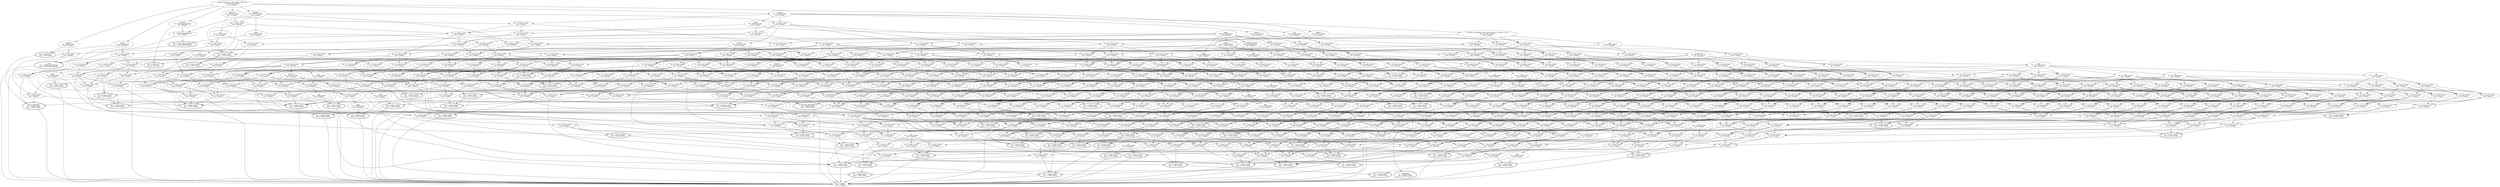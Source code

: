 digraph d{
1 [label="author, date-added, date-modified, title, year
ext.: 100 (93% article) 
own: 0 (empty) "]
2 [label="ext.: 1 (100% article) 
own: 1 (100% article) ", peripheries = 2]
3 [label="ext.: 52 (100% article) 
own: 0 (empty) "]
4 [label="ext.: 9 (100% article) 
own: 7 (100% article) ", peripheries = 2]
5 [label="ext.: 6 (100% article) 
own: 0 (empty) "]
6 [label="ext.: 1 (100% article) 
own: 1 (100% article) ", peripheries = 2]
7 [label="ext.: 10 (100% article) 
own: 0 (empty) "]
8 [label="volume
ext.: 96 (95% article) 
own: 0 (empty) "]
9 [label="ext.: 9 (100% article) 
own: 1 (100% article) ", peripheries = 2]
10 [label="number
ext.: 81 (100% article) 
own: 1 (100% article) ", peripheries = 2]
11 [label="ext.: 26 (100% article) 
own: 0 (empty) "]
12 [label="ext.: 39 (100% article) 
own: 0 (empty) "]
13 [label="ext.: 25 (100% article) 
own: 0 (empty) "]
14 [label="ext.: 32 (100% article) 
own: 0 (empty) "]
15 [label="ext.: 31 (100% article) 
own: 0 (empty) "]
16 [label="ext.: 2 (100% article) 
own: 1 (100% article) ", peripheries = 2]
17 [label="ext.: 10 (100% article) 
own: 0 (empty) "]
18 [label="ext.: 5 (100% article) 
own: 0 (empty) "]
19 [label="ext.: 6 (100% article) 
own: 0 (empty) "]
20 [label="ext.: 1 (100% article) 
own: 1 (100% article) ", peripheries = 2]
21 [label="ext.: 4 (100% article) 
own: 0 (empty) "]
22 [label="ext.: 8 (100% article) 
own: 0 (empty) "]
23 [label="ext.: 2 (100% article) 
own: 0 (empty) "]
24 [label="ext.: 1 (100% article) 
own: 1 (100% article) ", peripheries = 2]
25 [label="ext.: 1 (100% article) 
own: 1 (100% article) ", peripheries = 2]
26 [label="ext.: 64 (100% article) 
own: 0 (empty) "]
27 [label="ext.: 72 (100% article) 
own: 0 (empty) "]
28 [label="ext.: 6 (100% article) 
own: 1 (100% article) ", peripheries = 2]
29 [label="ext.: 36 (100% article) 
own: 0 (empty) "]
30 [label="ext.: 11 (100% article) 
own: 1 (100% article) ", peripheries = 2]
31 [label="ext.: 12 (100% article) 
own: 0 (empty) "]
32 [label="ext.: 4 (100% article) 
own: 0 (empty) "]
33 [label="ext.: 1 (100% article) 
own: 1 (100% article) ", peripheries = 2]
34 [label="ext.: 4 (100% article) 
own: 0 (empty) "]
35 [label="pmc
ext.: 2 (100% article) 
own: 0 (empty) "]
36 [label="ext.: 5 (100% article) 
own: 0 (empty) "]
37 [label="ext.: 2 (100% article) 
own: 0 (empty) "]
38 [label="ext.: 1 (100% article) 
own: 1 (100% article) ", peripheries = 2]
39 [label="ext.: 10 (100% article) 
own: 0 (empty) "]
40 [label="ext.: 4 (100% article) 
own: 1 (100% article) ", peripheries = 2]
41 [label="ext.: 2 (100% article) 
own: 2 (100% article) ", peripheries = 2]
42 [label="ext.: 59 (100% article) 
own: 0 (empty) "]
43 [label="ext.: 11 (100% article) 
own: 0 (empty) "]
44 [label="pages
ext.: 94 (95% article) 
own: 0 (empty) "]
45 [label="ext.: 45 (100% article) 
own: 0 (empty) "]
46 [label="ext.: 12 (100% article) 
own: 0 (empty) "]
47 [label="ext.: 3 (100% article) 
own: 0 (empty) "]
48 [label="ext.: 1 (100% article) 
own: 1 (100% article) ", peripheries = 2]
49 [label="ext.: 17 (100% article) 
own: 0 (empty) "]
50 [label="ext.: 4 (100% article) 
own: 0 (empty) "]
51 [label="ext.: 2 (100% article) 
own: 0 (empty) "]
52 [label="supplement
ext.: 1 (100% article) 
own: 1 (100% article) ", peripheries = 2]
53 [label="ext.: 2 (100% article) 
own: 1 (100% article) ", peripheries = 2]
54 [label="ext.: 3 (100% article) 
own: 0 (empty) "]
55 [label="ext.: 14 (100% article) 
own: 4 (100% article) ", peripheries = 2]
56 [label="ext.: 44 (90% article) 
own: 0 (empty) "]
57 [label="ext.: 73 (94% article) 
own: 0 (empty) "]
58 [label="ext.: 4 (75% misc) 
own: 4 (75% misc) ", peripheries = 2]
59 [label="ext.: 7 (100% article) 
own: 0 (empty) "]
60 [label="ext.: 11 (100% article) 
own: 0 (empty) "]
61 [label="ext.: 11 (100% article) 
own: 0 (empty) "]
62 [label="ext.: 10 (100% article) 
own: 0 (empty) "]
63 [label="ext.: 42 (100% article) 
own: 0 (empty) "]
64 [label="ext.: 2 (100% article) 
own: 1 (100% article) ", peripheries = 2]
65 [label="ext.: 40 (100% article) 
own: 0 (empty) "]
66 [label="ext.: 9 (100% article) 
own: 1 (100% article) ", peripheries = 2]
67 [label="ext.: 14 (100% article) 
own: 0 (empty) "]
68 [label="ext.: 70 (100% article) 
own: 0 (empty) "]
69 [label="ext.: 14 (100% article) 
own: 0 (empty) "]
70 [label="ext.: 14 (100% article) 
own: 0 (empty) "]
71 [label="ext.: 15 (100% article) 
own: 0 (empty) "]
72 [label="ext.: 11 (100% article) 
own: 0 (empty) "]
73 [label="ext.: 13 (100% article) 
own: 0 (empty) "]
74 [label="ext.: 10 (100% article) 
own: 0 (empty) "]
75 [label="ext.: 3 (100% article) 
own: 0 (empty) "]
76 [label="ext.: 2 (100% article) 
own: 1 (100% article) ", peripheries = 2]
77 [label="ext.: 3 (100% article) 
own: 0 (empty) "]
78 [label="ext.: 7 (100% article) 
own: 0 (empty) "]
79 [label="ext.: 5 (100% article) 
own: 0 (empty) "]
80 [label="ext.: 6 (100% article) 
own: 0 (empty) "]
81 [label="ext.: 1 (100% article) 
own: 1 (100% article) ", peripheries = 2]
82 [label="ext.: 6 (100% article) 
own: 1 (100% article) ", peripheries = 2]
83 [label="ext.: 8 (100% article) 
own: 0 (empty) "]
84 [label="ext.: 5 (100% article) 
own: 0 (empty) "]
85 [label="ext.: 7 (100% article) 
own: 0 (empty) "]
86 [label="ext.: 4 (100% article) 
own: 0 (empty) "]
87 [label="ext.: 1 (100% article) 
own: 1 (100% article) ", peripheries = 2]
88 [label="ext.: 3 (100% article) 
own: 1 (100% article) ", peripheries = 2]
89 [label="ext.: 1 (100% article) 
own: 1 (100% article) ", peripheries = 2]
90 [label="ext.: 6 (100% article) 
own: 0 (empty) "]
91 [label="ext.: 3 (100% article) 
own: 1 (100% article) ", peripheries = 2]
92 [label="ext.: 35 (100% article) 
own: 0 (empty) "]
93 [label="ext.: 61 (100% article) 
own: 0 (empty) "]
94 [label="ext.: 29 (100% article) 
own: 0 (empty) "]
95 [label="ext.: 36 (100% article) 
own: 0 (empty) "]
96 [label="ext.: 46 (100% article) 
own: 0 (empty) "]
97 [label="ext.: 34 (100% article) 
own: 0 (empty) "]
98 [label="ext.: 41 (100% article) 
own: 0 (empty) "]
99 [label="ext.: 51 (100% article) 
own: 0 (empty) "]
100 [label="ext.: 21 (100% article) 
own: 1 (100% article) ", peripheries = 2]
101 [label="ext.: 37 (100% article) 
own: 0 (empty) "]
102 [label="isi, publication-type
ext.: 46 (91% article) 
own: 0 (empty) "]
103 [label="ext.: 23 (100% article) 
own: 1 (100% article) ", peripheries = 2]
104 [label="ext.: 10 (100% article) 
own: 1 (100% article) ", peripheries = 2]
105 [label="ext.: 13 (100% article) 
own: 0 (empty) "]
106 [label="ext.: 13 (100% article) 
own: 0 (empty) "]
107 [label="ext.: 14 (100% article) 
own: 0 (empty) "]
108 [label="ext.: 12 (100% article) 
own: 0 (empty) "]
109 [label="ext.: 13 (100% article) 
own: 0 (empty) "]
110 [label="ext.: 16 (100% article) 
own: 0 (empty) "]
111 [label="ext.: 16 (100% article) 
own: 0 (empty) "]
112 [label="mh
ext.: 17 (100% article) 
own: 0 (empty) "]
113 [label="ext.: 15 (100% article) 
own: 0 (empty) "]
114 [label="ext.: 5 (100% article) 
own: 1 (100% article) ", peripheries = 2]
115 [label="ext.: 7 (100% article) 
own: 0 (empty) "]
116 [label="ext.: 12 (100% article) 
own: 0 (empty) "]
117 [label="ext.: 13 (100% article) 
own: 0 (empty) "]
118 [label="ext.: 6 (100% article) 
own: 0 (empty) "]
119 [label="ext.: 11 (100% article) 
own: 0 (empty) "]
120 [label="ext.: 12 (100% article) 
own: 0 (empty) "]
121 [label="ext.: 12 (100% article) 
own: 0 (empty) "]
122 [label="ext.: 15 (100% article) 
own: 0 (empty) "]
123 [label="ext.: 15 (100% article) 
own: 0 (empty) "]
124 [label="ext.: 16 (100% article) 
own: 0 (empty) "]
125 [label="ext.: 14 (100% article) 
own: 0 (empty) "]
126 [label="ext.: 6 (100% article) 
own: 0 (empty) "]
127 [label="ext.: 8 (100% article) 
own: 0 (empty) "]
128 [label="ext.: 7 (100% article) 
own: 0 (empty) "]
129 [label="ext.: 9 (100% article) 
own: 0 (empty) "]
130 [label="ext.: 8 (100% article) 
own: 0 (empty) "]
131 [label="m3
ext.: 2 (100% article) 
own: 0 (empty) "]
132 [label="ext.: 29 (100% article) 
own: 0 (empty) "]
133 [label="ext.: 28 (100% article) 
own: 0 (empty) "]
134 [label="ext.: 7 (100% article) 
own: 0 (empty) "]
135 [label="ext.: 2 (100% article) 
own: 0 (empty) "]
136 [label="ext.: 5 (100% article) 
own: 0 (empty) "]
137 [label="ext.: 5 (100% article) 
own: 0 (empty) "]
138 [label="ty
ext.: 7 (100% article) 
own: 0 (empty) "]
139 [label="isbn, l3, bdsk-file-2
ext.: 1 (100% article) 
own: 1 (100% article) ", peripheries = 2]
140 [label="bdsk-file-1
ext.: 75 (97% article) 
own: 0 (empty) "]
141 [label="group
ext.: 43 (97% article) 
own: 0 (empty) "]
142 [label="booktitle
ext.: 6 (50% inproceedings) 
own: 0 (empty) "]
143 [label="ext.: 1 (100% inproceedings) 
own: 1 (100% inproceedings) ", peripheries = 2]
144 [label="ext.: 3 (100% article) 
own: 0 (empty) "]
145 [label="ext.: 16 (100% article) 
own: 0 (empty) "]
146 [label="ext.: 6 (100% article) 
own: 0 (empty) "]
147 [label="ext.: 2 (100% article) 
own: 0 (empty) "]
148 [label="ext.: 1 (100% article) 
own: 1 (100% article) ", peripheries = 2]
149 [label="url
ext.: 11 (90% article) 
own: 0 (empty) "]
150 [label="ext.: 10 (90% article) 
own: 0 (empty) "]
151 [label="bdsk-url-1
ext.: 34 (97% article) 
own: 0 (empty) "]
152 [label="ext.: 33 (96% article) 
own: 0 (empty) "]
153 [label="ext.: 20 (95% article) 
own: 0 (empty) "]
154 [label="ext.: 3 (66% article) 
own: 0 (empty) "]
155 [label="ext.: 33 (96% article) 
own: 0 (empty) "]
156 [label="address
ext.: 35 (97% article) 
own: 0 (empty) "]
157 [label="ext.: 2 (100% inproceedings) 
own: 0 (empty) "]
158 [label="editor
ext.: 1 (100% inproceedings) 
own: 1 (100% inproceedings) ", peripheries = 2]
159 [label="ext.: 30 (100% article) 
own: 0 (empty) "]
160 [label="ext.: 2 (100% article) 
own: 0 (empty) "]
161 [label="month
ext.: 33 (100% article) 
own: 0 (empty) "]
162 [label="ext.: 1 (100% article) 
own: 1 (100% article) ", peripheries = 2]
163 [label="publisher
ext.: 4 (50% article) 
own: 0 (empty) "]
164 [label="annote
ext.: 14 (92% article) 
own: 0 (empty) "]
165 [label="ext.: 2 (50% book) 
own: 1 (100% book) ", peripheries = 2]
166 [label="ext.: 14 (100% article) 
own: 0 (empty) "]
167 [label="ext.: 15 (100% article) 
own: 0 (empty) "]
168 [label="ext.: 20 (100% article) 
own: 0 (empty) "]
169 [label="ext.: 21 (100% article) 
own: 0 (empty) "]
170 [label="ext.: 23 (100% article) 
own: 0 (empty) "]
171 [label="ext.: 18 (100% article) 
own: 0 (empty) "]
172 [label="ext.: 7 (100% article) 
own: 0 (empty) "]
173 [label="ext.: 17 (100% article) 
own: 0 (empty) "]
174 [label="ext.: 23 (100% article) 
own: 0 (empty) "]
175 [label="ext.: 24 (100% article) 
own: 0 (empty) "]
176 [label="ext.: 26 (100% article) 
own: 0 (empty) "]
177 [label="ext.: 21 (100% article) 
own: 0 (empty) "]
178 [label="ext.: 8 (100% article) 
own: 0 (empty) "]
179 [label="ext.: 6 (100% article) 
own: 0 (empty) "]
180 [label="ext.: 5 (100% article) 
own: 0 (empty) "]
181 [label="ext.: 17 (100% article) 
own: 0 (empty) "]
182 [label="ext.: 23 (100% article) 
own: 0 (empty) "]
183 [label="ext.: 24 (100% article) 
own: 0 (empty) "]
184 [label="ext.: 26 (100% article) 
own: 0 (empty) "]
185 [label="ext.: 21 (100% article) 
own: 0 (empty) "]
186 [label="ext.: 20 (100% article) 
own: 0 (empty) "]
187 [label="rn
ext.: 26 (100% article) 
own: 0 (empty) "]
188 [label="ext.: 27 (100% article) 
own: 0 (empty) "]
189 [label="dcom
ext.: 29 (100% article) 
own: 0 (empty) "]
190 [label="ext.: 24 (100% article) 
own: 0 (empty) "]
191 [label="ext.: 15 (100% article) 
own: 0 (empty) "]
192 [label="ext.: 21 (100% article) 
own: 0 (empty) "]
193 [label="ext.: 22 (100% article) 
own: 0 (empty) "]
194 [label="ext.: 24 (100% article) 
own: 0 (empty) "]
195 [label="ext.: 19 (100% article) 
own: 0 (empty) "]
196 [label="ext.: 18 (100% article) 
own: 0 (empty) "]
197 [label="ext.: 24 (100% article) 
own: 0 (empty) "]
198 [label="ext.: 25 (100% article) 
own: 0 (empty) "]
199 [label="lr
ext.: 27 (100% article) 
own: 0 (empty) "]
200 [label="ext.: 22 (100% article) 
own: 0 (empty) "]
201 [label="ext.: 45 (100% article) 
own: 0 (empty) "]
202 [label="ext.: 1 (100% article) 
own: 1 (100% article) ", peripheries = 2]
203 [label="ext.: 7 (100% article) 
own: 0 (empty) "]
204 [label="ext.: 8 (100% article) 
own: 0 (empty) "]
205 [label="ext.: 10 (100% article) 
own: 0 (empty) "]
206 [label="ext.: 9 (100% article) 
own: 0 (empty) "]
207 [label="ext.: 10 (100% article) 
own: 0 (empty) "]
208 [label="ext.: 11 (100% article) 
own: 0 (empty) "]
209 [label="ext.: 10 (100% article) 
own: 0 (empty) "]
210 [label="ext.: 10 (100% article) 
own: 0 (empty) "]
211 [label="ext.: 11 (100% article) 
own: 0 (empty) "]
212 [label="ext.: 11 (100% article) 
own: 0 (empty) "]
213 [label="ext.: 12 (100% article) 
own: 0 (empty) "]
214 [label="ext.: 16 (100% article) 
own: 0 (empty) "]
215 [label="ext.: 8 (100% article) 
own: 0 (empty) "]
216 [label="ext.: 3 (100% article) 
own: 1 (100% article) ", peripheries = 2]
217 [label="ext.: 12 (100% article) 
own: 0 (empty) "]
218 [label="ext.: 18 (100% article) 
own: 0 (empty) "]
219 [label="ext.: 28 (100% article) 
own: 0 (empty) "]
220 [label="ext.: 30 (100% article) 
own: 0 (empty) "]
221 [label="ext.: 14 (100% article) 
own: 0 (empty) "]
222 [label="ext.: 15 (100% article) 
own: 0 (empty) "]
223 [label="ext.: 17 (100% article) 
own: 0 (empty) "]
224 [label="ext.: 26 (100% article) 
own: 0 (empty) "]
225 [label="ext.: 34 (100% article) 
own: 0 (empty) "]
226 [label="ext.: 32 (100% article) 
own: 0 (empty) "]
227 [label="ext.: 15 (100% article) 
own: 0 (empty) "]
228 [label="ext.: 20 (100% article) 
own: 0 (empty) "]
229 [label="ext.: 19 (100% article) 
own: 0 (empty) "]
230 [label="ext.: 23 (100% article) 
own: 0 (empty) "]
231 [label="ext.: 15 (100% article) 
own: 0 (empty) "]
232 [label="ext.: 18 (100% article) 
own: 0 (empty) "]
233 [label="ext.: 25 (100% article) 
own: 0 (empty) "]
234 [label="ext.: 32 (100% article) 
own: 0 (empty) "]
235 [label="ext.: 30 (100% article) 
own: 0 (empty) "]
236 [label="ext.: 28 (100% article) 
own: 0 (empty) "]
237 [label="ext.: 36 (100% article) 
own: 0 (empty) "]
238 [label="ext.: 34 (100% article) 
own: 0 (empty) "]
239 [label="ext.: 15 (100% article) 
own: 0 (empty) "]
240 [label="ext.: 19 (100% article) 
own: 0 (empty) "]
241 [label="ext.: 18 (100% article) 
own: 0 (empty) "]
242 [label="ext.: 16 (100% article) 
own: 0 (empty) "]
243 [label="ext.: 21 (100% article) 
own: 0 (empty) "]
244 [label="ext.: 20 (100% article) 
own: 0 (empty) "]
245 [label="ext.: 15 (100% article) 
own: 0 (empty) "]
246 [label="ext.: 17 (100% article) 
own: 0 (empty) "]
247 [label="ext.: 11 (100% article) 
own: 0 (empty) "]
248 [label="ext.: 9 (100% article) 
own: 1 (100% article) ", peripheries = 2]
249 [label="ext.: 16 (100% article) 
own: 0 (empty) "]
250 [label="ext.: 19 (100% article) 
own: 0 (empty) "]
251 [label="ext.: 19 (100% article) 
own: 0 (empty) "]
252 [label="ext.: 22 (100% article) 
own: 0 (empty) "]
253 [label="ext.: 17 (100% article) 
own: 0 (empty) "]
254 [label="ext.: 20 (100% article) 
own: 0 (empty) "]
255 [label="ext.: 8 (100% article) 
own: 1 (100% article) ", peripheries = 2]
256 [label="ext.: 10 (100% article) 
own: 0 (empty) "]
257 [label="ext.: 6 (100% article) 
own: 0 (empty) "]
258 [label="ext.: 7 (100% article) 
own: 0 (empty) "]
259 [label="ext.: 7 (100% article) 
own: 0 (empty) "]
260 [label="ext.: 8 (100% article) 
own: 0 (empty) "]
261 [label="ext.: 4 (100% article) 
own: 0 (empty) "]
262 [label="ext.: 4 (100% article) 
own: 0 (empty) "]
263 [label="ext.: 12 (100% article) 
own: 0 (empty) "]
264 [label="ext.: 10 (100% article) 
own: 0 (empty) "]
265 [label="ext.: 2 (100% article) 
own: 1 (100% article) ", peripheries = 2]
266 [label="ext.: 6 (100% article) 
own: 1 (100% article) ", peripheries = 2]
267 [label="ext.: 10 (100% article) 
own: 0 (empty) "]
268 [label="ext.: 24 (100% article) 
own: 0 (empty) "]
269 [label="ext.: 12 (100% article) 
own: 0 (empty) "]
270 [label="ext.: 27 (100% article) 
own: 0 (empty) "]
271 [label="ext.: 22 (100% article) 
own: 0 (empty) "]
272 [label="ext.: 24 (100% article) 
own: 0 (empty) "]
273 [label="ext.: 10 (100% article) 
own: 0 (empty) "]
274 [label="ext.: 13 (100% article) 
own: 0 (empty) "]
275 [label="ext.: 16 (100% article) 
own: 0 (empty) "]
276 [label="ext.: 21 (100% article) 
own: 0 (empty) "]
277 [label="co, iso-source-abbreviation, ps
ext.: 1 (100% article) 
own: 1 (100% article) ", peripheries = 2]
278 [label="ext.: 8 (100% article) 
own: 0 (empty) "]
279 [label="ext.: 17 (100% article) 
own: 0 (empty) "]
280 [label="ext.: 27 (100% article) 
own: 0 (empty) "]
281 [label="ext.: 29 (100% article) 
own: 0 (empty) "]
282 [label="ext.: 13 (100% article) 
own: 0 (empty) "]
283 [label="ext.: 9 (100% article) 
own: 0 (empty) "]
284 [label="ext.: 16 (100% article) 
own: 0 (empty) "]
285 [label="ext.: 25 (100% article) 
own: 0 (empty) "]
286 [label="ext.: 33 (100% article) 
own: 0 (empty) "]
287 [label="ext.: 31 (100% article) 
own: 0 (empty) "]
288 [label="ext.: 14 (100% article) 
own: 0 (empty) "]
289 [label="ext.: 19 (100% article) 
own: 0 (empty) "]
290 [label="ext.: 18 (100% article) 
own: 0 (empty) "]
291 [label="ext.: 22 (100% article) 
own: 0 (empty) "]
292 [label="ext.: 14 (100% article) 
own: 0 (empty) "]
293 [label="ext.: 17 (100% article) 
own: 0 (empty) "]
294 [label="ext.: 24 (100% article) 
own: 0 (empty) "]
295 [label="ext.: 31 (100% article) 
own: 0 (empty) "]
296 [label="ext.: 29 (100% article) 
own: 0 (empty) "]
297 [label="ext.: 27 (100% article) 
own: 0 (empty) "]
298 [label="au, jt, pl, sb
ext.: 35 (100% article) 
own: 0 (empty) "]
299 [label="ext.: 33 (100% article) 
own: 0 (empty) "]
300 [label="ext.: 14 (100% article) 
own: 0 (empty) "]
301 [label="ext.: 18 (100% article) 
own: 0 (empty) "]
302 [label="ext.: 17 (100% article) 
own: 0 (empty) "]
303 [label="ext.: 15 (100% article) 
own: 0 (empty) "]
304 [label="ext.: 20 (100% article) 
own: 0 (empty) "]
305 [label="ext.: 19 (100% article) 
own: 0 (empty) "]
306 [label="ext.: 14 (100% article) 
own: 0 (empty) "]
307 [label="ext.: 14 (100% article) 
own: 0 (empty) "]
308 [label="ext.: 16 (100% article) 
own: 0 (empty) "]
309 [label="ext.: 10 (100% article) 
own: 0 (empty) "]
310 [label="ext.: 11 (100% article) 
own: 0 (empty) "]
311 [label="ext.: 9 (100% article) 
own: 0 (empty) "]
312 [label="ext.: 5 (100% article) 
own: 3 (100% article) ", peripheries = 2]
313 [label="ext.: 6 (100% article) 
own: 0 (empty) "]
314 [label="ext.: 14 (100% article) 
own: 0 (empty) "]
315 [label="ext.: 1 (100% article) 
own: 1 (100% article) ", peripheries = 2]
316 [label="ext.: 2 (100% article) 
own: 0 (empty) "]
317 [label="ext.: 3 (100% article) 
own: 0 (empty) "]
318 [label="ext.: 1 (100% article) 
own: 1 (100% article) ", peripheries = 2]
319 [label="ext.: 8 (100% article) 
own: 0 (empty) "]
320 [label="ext.: 4 (100% article) 
own: 0 (empty) "]
321 [label="ext.: 15 (100% article) 
own: 0 (empty) "]
322 [label="ext.: 10 (100% article) 
own: 0 (empty) "]
323 [label="ext.: 11 (100% article) 
own: 0 (empty) "]
324 [label="ext.: 18 (100% article) 
own: 0 (empty) "]
325 [label="ext.: 13 (100% article) 
own: 0 (empty) "]
326 [label="keywords
ext.: 16 (100% article) 
own: 0 (empty) "]
327 [label="ext.: 18 (100% article) 
own: 0 (empty) "]
328 [label="ext.: 21 (100% article) 
own: 0 (empty) "]
329 [label="ext.: 16 (100% article) 
own: 0 (empty) "]
330 [label="ext.: 19 (100% article) 
own: 0 (empty) "]
331 [label="ext.: 7 (100% article) 
own: 0 (empty) "]
332 [label="ext.: 9 (100% article) 
own: 0 (empty) "]
333 [label="ext.: 24 (100% article) 
own: 0 (empty) "]
334 [label="ext.: 27 (100% article) 
own: 0 (empty) "]
335 [label="ext.: 26 (100% article) 
own: 0 (empty) "]
336 [label="ext.: 29 (100% article) 
own: 0 (empty) "]
337 [label="ext.: 16 (100% article) 
own: 0 (empty) "]
338 [label="ext.: 18 (100% article) 
own: 0 (empty) "]
339 [label="ext.: 17 (100% article) 
own: 0 (empty) "]
340 [label="ext.: 20 (100% article) 
own: 0 (empty) "]
341 [label="ext.: 20 (100% article) 
own: 0 (empty) "]
342 [label="ext.: 23 (100% article) 
own: 0 (empty) "]
343 [label="ext.: 18 (100% article) 
own: 0 (empty) "]
344 [label="ext.: 21 (100% article) 
own: 0 (empty) "]
345 [label="ext.: 9 (100% article) 
own: 0 (empty) "]
346 [label="ext.: 11 (100% article) 
own: 0 (empty) "]
347 [label="ext.: 11 (100% article) 
own: 0 (empty) "]
348 [label="ext.: 14 (100% article) 
own: 0 (empty) "]
349 [label="ext.: 37 (100% article) 
own: 0 (empty) "]
350 [label="ext.: 23 (100% article) 
own: 0 (empty) "]
351 [label="ext.: 26 (100% article) 
own: 0 (empty) "]
352 [label="ext.: 25 (100% article) 
own: 0 (empty) "]
353 [label="ext.: 28 (100% article) 
own: 0 (empty) "]
354 [label="ext.: 15 (100% article) 
own: 0 (empty) "]
355 [label="ext.: 17 (100% article) 
own: 0 (empty) "]
356 [label="ext.: 2 (100% article) 
own: 1 (100% article) ", peripheries = 2]
357 [label="ext.: 4 (100% article) 
own: 0 (empty) "]
358 [label="ext.: 7 (100% article) 
own: 0 (empty) "]
359 [label="ext.: 2 (100% article) 
own: 0 (empty) "]
360 [label="ext.: 11 (100% article) 
own: 0 (empty) "]
361 [label="ext.: 8 (100% article) 
own: 0 (empty) "]
362 [label="ext.: 1 (100% article) 
own: 1 (100% article) ", peripheries = 2]
363 [label="ext.: 27 (100% article) 
own: 0 (empty) "]
364 [label="ext.: 26 (100% article) 
own: 0 (empty) "]
365 [label="phst
ext.: 10 (100% article) 
own: 0 (empty) "]
366 [label="gr
ext.: 11 (100% article) 
own: 0 (empty) "]
367 [label="ext.: 18 (100% article) 
own: 0 (empty) "]
368 [label="ext.: 6 (100% article) 
own: 0 (empty) "]
369 [label="ext.: 30 (100% article) 
own: 0 (empty) "]
370 [label="ext.: 29 (100% article) 
own: 0 (empty) "]
371 [label="ext.: 17 (100% article) 
own: 0 (empty) "]
372 [label="ext.: 48 (100% article) 
own: 0 (empty) "]
373 [label="ext.: 8 (100% article) 
own: 0 (empty) "]
374 [label="ext.: 15 (100% article) 
own: 0 (empty) "]
375 [label="ext.: 17 (100% article) 
own: 0 (empty) "]
376 [label="ext.: 11 (100% article) 
own: 0 (empty) "]
377 [label="ext.: 16 (100% article) 
own: 0 (empty) "]
378 [label="ext.: 19 (100% article) 
own: 0 (empty) "]
379 [label="ext.: 18 (100% article) 
own: 0 (empty) "]
380 [label="ext.: 12 (100% article) 
own: 0 (empty) "]
381 [label="ext.: 12 (100% article) 
own: 0 (empty) "]
382 [label="ext.: 13 (100% article) 
own: 0 (empty) "]
383 [label="ext.: 6 (100% article) 
own: 0 (empty) "]
384 [label="ext.: 22 (100% article) 
own: 0 (empty) "]
385 [label="ext.: 6 (100% article) 
own: 0 (empty) "]
386 [label="ext.: 15 (100% article) 
own: 0 (empty) "]
387 [label="ext.: 18 (100% article) 
own: 0 (empty) "]
388 [label="ext.: 19 (100% article) 
own: 0 (empty) "]
389 [label="ext.: 5 (100% article) 
own: 0 (empty) "]
390 [label="ext.: 3 (100% article) 
own: 1 (100% article) ", peripheries = 2]
391 [label="ext.: 9 (100% article) 
own: 0 (empty) "]
392 [label="ext.: 8 (100% article) 
own: 0 (empty) "]
393 [label="ext.: 4 (100% article) 
own: 0 (empty) "]
394 [label="ext.: 7 (100% article) 
own: 0 (empty) "]
395 [label="ext.: 6 (100% article) 
own: 0 (empty) "]
396 [label="ext.: 4 (100% article) 
own: 0 (empty) "]
397 [label="ext.: 3 (100% article) 
own: 0 (empty) "]
398 [label="ext.: 2 (100% article) 
own: 1 (100% article) ", peripheries = 2]
399 [label="ext.: 3 (100% article) 
own: 0 (empty) "]
400 [label="ext.: 2 (100% article) 
own: 0 (empty) "]
401 [label="ext.: 9 (100% article) 
own: 0 (empty) "]
402 [label="ext.: 3 (100% article) 
own: 0 (empty) "]
403 [label="ext.: 12 (100% article) 
own: 0 (empty) "]
404 [label="ext.: 4 (100% article) 
own: 0 (empty) "]
405 [label="ext.: 4 (100% article) 
own: 0 (empty) "]
406 [label="ext.: 2 (100% article) 
own: 0 (empty) "]
407 [label="ext.: 6 (100% article) 
own: 0 (empty) "]
408 [label="ci
ext.: 5 (100% article) 
own: 0 (empty) "]
409 [label="ext.: 2 (100% article) 
own: 0 (empty) "]
410 [label="ext.: 4 (100% article) 
own: 0 (empty) "]
411 [label="ext.: 5 (100% article) 
own: 0 (empty) "]
412 [label="ext.: 3 (100% article) 
own: 0 (empty) "]
413 [label="ext.: 3 (100% article) 
own: 0 (empty) "]
414 [label="ext.: 3 (100% article) 
own: 0 (empty) "]
415 [label="ext.: 2 (100% article) 
own: 0 (empty) "]
416 [label="ext.: 5 (100% article) 
own: 0 (empty) "]
417 [label="ext.: 7 (100% article) 
own: 0 (empty) "]
418 [label="ext.: 5 (100% article) 
own: 0 (empty) "]
419 [label="ext.: 4 (100% article) 
own: 0 (empty) "]
420 [label="ext.: 1 (100% article) 
own: 1 (100% article) ", peripheries = 2]
421 [label="title1
ext.: 3 (100% article) 
own: 0 (empty) "]
422 [label="ext.: 3 (100% article) 
own: 0 (empty) "]
423 [label="ext.: 2 (100% article) 
own: 2 (100% article) ", peripheries = 2]
424 [label="ext.: 28 (100% article) 
own: 0 (empty) "]
425 [label="abstract
ext.: 60 (100% article) 
own: 0 (empty) "]
426 [label="ext.: 46 (100% article) 
own: 0 (empty) "]
427 [label="ext.: 27 (100% article) 
own: 0 (empty) "]
428 [label="ext.: 33 (100% article) 
own: 0 (empty) "]
429 [label="journal
ext.: 97 (95% article) 
own: 0 (empty) "]
430 [label="ext.: 32 (100% article) 
own: 0 (empty) "]
431 [label="ext.: 9 (100% article) 
own: 0 (empty) "]
432 [label="ext.: 17 (100% article) 
own: 0 (empty) "]
433 [label="ext.: 73 (100% article) 
own: 0 (empty) "]
434 [label="ext.: 21 (100% article) 
own: 0 (empty) "]
435 [label="ext.: 41 (100% article) 
own: 0 (empty) "]
436 [label="ext.: 32 (100% article) 
own: 0 (empty) "]
437 [label="ext.: 35 (100% article) 
own: 0 (empty) "]
438 [label="ext.: 15 (100% article) 
own: 0 (empty) "]
439 [label="dep
ext.: 11 (100% article) 
own: 0 (empty) "]
440 [label="ext.: 19 (100% article) 
own: 0 (empty) "]
441 [label="issn
ext.: 74 (94% article) 
own: 0 (empty) "]
442 [label="ext.: 26 (100% article) 
own: 0 (empty) "]
443 [label="ext.: 15 (100% article) 
own: 0 (empty) "]
444 [label="ext.: 19 (100% article) 
own: 0 (empty) "]
445 [label="ext.: 52 (100% article) 
own: 0 (empty) "]
446 [label="ext.: 28 (100% article) 
own: 0 (empty) "]
447 [label="da, edat, jid, language, mhda, own, pmid, pst, pt, pubm, so, stat
ext.: 37 (100% article) 
own: 0 (empty) "]
448 [label="ext.: 34 (100% article) 
own: 0 (empty) "]
449 [label="ext.: 16 (100% article) 
own: 0 (empty) "]
450 [label="pii
ext.: 22 (100% article) 
own: 0 (empty) "]
451 [label="ext.: 20 (100% article) 
own: 0 (empty) "]
452 [label="ext.: 18 (100% article) 
own: 0 (empty) "]
453 [label="local-url
ext.: 49 (100% article) 
own: 0 (empty) "]
454 [label="ext.: 15 (100% article) 
own: 0 (empty) "]
455 [label="ext.: 16 (100% article) 
own: 0 (empty) "]
456 [label="ext.: 18 (100% article) 
own: 0 (empty) "]
457 [label="ext.: 12 (100% article) 
own: 0 (empty) "]
458 [label="ext.: 13 (100% article) 
own: 0 (empty) "]
459 [label="ext.: 33 (100% article) 
own: 0 (empty) "]
460 [label="ext.: 16 (100% article) 
own: 0 (empty) "]
461 [label="ext.: 17 (100% article) 
own: 0 (empty) "]
462 [label="ext.: 20 (100% article) 
own: 0 (empty) "]
463 [label="ext.: 27 (100% article) 
own: 0 (empty) "]
464 [label="ext.: 16 (100% article) 
own: 0 (empty) "]
465 [label="ext.: 20 (100% article) 
own: 0 (empty) "]
466 [label="ext.: 29 (100% article) 
own: 0 (empty) "]
467 [label="ext.: 35 (100% article) 
own: 0 (empty) "]
468 [label="ext.: 17 (100% article) 
own: 0 (empty) "]
469 [label="ext.: 21 (100% article) 
own: 0 (empty) "]
470 [label="ext.: 16 (100% article) 
own: 0 (empty) "]
471 [label="ext.: 19 (100% article) 
own: 0 (empty) "]
472 [label="ext.: 13 (100% article) 
own: 0 (empty) "]
473 [label="ext.: 10 (100% article) 
own: 0 (empty) "]
474 [label="ext.: 13 (100% article) 
own: 0 (empty) "]
475 [label="ext.: 14 (100% article) 
own: 0 (empty) "]
476 [label="ext.: 11 (100% article) 
own: 0 (empty) "]
477 [label="ext.: 10 (100% article) 
own: 0 (empty) "]
478 [label="ext.: 28 (100% article) 
own: 0 (empty) "]
479 [label="ext.: 17 (100% article) 
own: 0 (empty) "]
480 [label="ext.: 23 (100% article) 
own: 0 (empty) "]
481 [label="ext.: 6 (100% article) 
own: 1 (100% article) ", peripheries = 2]
482 [label="ext.: 16 (100% article) 
own: 0 (empty) "]
483 [label="ext.: 28 (100% article) 
own: 0 (empty) "]
484 [label="ext.: 30 (100% article) 
own: 0 (empty) "]
485 [label="ext.: 17 (100% article) 
own: 0 (empty) "]
486 [label="ext.: 20 (100% article) 
own: 0 (empty) "]
487 [label="ext.: 40 (100% article) 
own: 0 (empty) "]
488 [label="ext.: 12 (100% article) 
own: 0 (empty) "]
489 [label="ext.: 9 (100% article) 
own: 0 (empty) "]
490 [label="ext.: 7 (100% article) 
own: 0 (empty) "]
491 [label="ext.: 4 (100% article) 
own: 0 (empty) "]
492 [label="ext.: 11 (100% article) 
own: 0 (empty) "]
493 [label="ext.: 22 (100% article) 
own: 0 (empty) "]
494 [label="ext.: 24 (100% article) 
own: 0 (empty) "]
495 [label="ext.: 7 (100% article) 
own: 0 (empty) "]
496 [label="ext.: 2 (100% article) 
own: 0 (empty) "]
497 [label="ext.: 5 (100% article) 
own: 0 (empty) "]
498 [label="ext.: 10 (100% article) 
own: 0 (empty) "]
499 [label="ext.: 3 (100% article) 
own: 0 (empty) "]
500 [label="ext.: 2 (100% article) 
own: 0 (empty) "]
501 [label="ext.: 19 (100% article) 
own: 0 (empty) "]
502 [label="ext.: 21 (100% article) 
own: 0 (empty) "]
503 [label="ext.: 8 (100% article) 
own: 0 (empty) "]
504 [label="ext.: 18 (100% article) 
own: 0 (empty) "]
505 [label="ext.: 24 (100% article) 
own: 0 (empty) "]
506 [label="ext.: 25 (100% article) 
own: 0 (empty) "]
507 [label="ext.: 27 (100% article) 
own: 0 (empty) "]
508 [label="ext.: 22 (100% article) 
own: 0 (empty) "]
509 [label="ext.: 9 (100% article) 
own: 0 (empty) "]
510 [label="ext.: 7 (100% article) 
own: 0 (empty) "]
511 [label="ext.: 8 (100% article) 
own: 0 (empty) "]
512 [label="ext.: 12 (100% article) 
own: 0 (empty) "]
513 [label="ext.: 11 (100% article) 
own: 0 (empty) "]
514 [label="ext.: 15 (100% article) 
own: 0 (empty) "]
515 [label="ext.: 8 (100% article) 
own: 0 (empty) "]
516 [label="ext.: 11 (100% article) 
own: 0 (empty) "]
517 [label="ext.: 3 (100% article) 
own: 0 (empty) "]
518 [label="ext.: 3 (100% article) 
own: 0 (empty) "]
519 [label="ext.: 8 (100% article) 
own: 0 (empty) "]
520 [label="ext.: 12 (100% article) 
own: 0 (empty) "]
521 [label="ext.: 11 (100% article) 
own: 0 (empty) "]
522 [label="ext.: 9 (100% article) 
own: 0 (empty) "]
523 [label="ext.: 13 (100% article) 
own: 0 (empty) "]
524 [label="ext.: 12 (100% article) 
own: 0 (empty) "]
525 [label="ext.: 2 (100% article) 
own: 0 (empty) "]
526 [label="ext.: 6 (100% article) 
own: 0 (empty) "]
527 [label="ext.: 5 (100% article) 
own: 0 (empty) "]
528 [label="ext.: 8 (100% article) 
own: 0 (empty) "]
529 [label="ext.: 9 (100% article) 
own: 0 (empty) "]
530 [label="ext.: 4 (100% article) 
own: 0 (empty) "]
531 [label="ext.: 17 (100% article) 
own: 0 (empty) "]
532 [label="ext.: 20 (100% article) 
own: 0 (empty) "]
533 [label="ext.: 9 (100% article) 
own: 0 (empty) "]
534 [label="ext.: 11 (100% article) 
own: 0 (empty) "]
535 [label="ext.: 5 (100% article) 
own: 0 (empty) "]
536 [label="ext.: 3 (100% article) 
own: 0 (empty) "]
537 [label="ext.: 7 (100% article) 
own: 0 (empty) "]
538 [label="ext.: 3 (100% article) 
own: 0 (empty) "]
539 [label="si
ext.: 4 (100% article) 
own: 0 (empty) "]
540 [label="ext.: 2 (100% article) 
own: 0 (empty) "]
541 [label="ext.: 16 (100% article) 
own: 0 (empty) "]
542 [label="ext.: 19 (100% article) 
own: 0 (empty) "]
543 [label="ext.: 8 (100% article) 
own: 0 (empty) "]
544 [label="ext.: 10 (100% article) 
own: 0 (empty) "]
545 [label="ext.: 18 (100% article) 
own: 0 (empty) "]
546 [label="ext.: 21 (100% article) 
own: 0 (empty) "]
547 [label="ext.: 10 (100% article) 
own: 0 (empty) "]
548 [label="ext.: 12 (100% article) 
own: 0 (empty) "]
549 [label="ext.: 5 (100% article) 
own: 0 (empty) "]
550 [label="ext.: 2 (100% article) 
own: 0 (empty) "]
551 [label="ext.: 4 (100% article) 
own: 0 (empty) "]
552 [label="ext.: 6 (100% article) 
own: 0 (empty) "]
553 [label="ext.: 4 (100% article) 
own: 0 (empty) "]
554 [label="ext.: 3 (100% article) 
own: 0 (empty) "]
555 [label="ext.: 1 (100% article) 
own: 1 (100% article) ", peripheries = 2]
556 [label="eprint
ext.: 2 (100% article) 
own: 0 (empty) "]
557 [label="ext.: 7 (100% article) 
own: 0 (empty) "]
558 [label="ext.: 2 (100% article) 
own: 0 (empty) "]
559 [label="ext.: 9 (100% article) 
own: 0 (empty) "]
560 [label="ext.: 3 (100% article) 
own: 0 (empty) "]
561 [label="ext.: 17 (100% article) 
own: 0 (empty) "]
562 [label="bdsk-url-2
ext.: 3 (100% article) 
own: 0 (empty) "]
563 [label="ext.: 2 (100% article) 
own: 0 (empty) "]
564 [label="ext.: 10 (100% article) 
own: 0 (empty) "]
565 [label="ext.: 25 (100% article) 
own: 0 (empty) "]
566 [label="ext.: 2 (100% article) 
own: 0 (empty) "]
567 [label="ext.: 3 (100% article) 
own: 0 (empty) "]
568 [label="doi
ext.: 18 (100% article) 
own: 0 (empty) "]
569 [label="ext.: 11 (100% article) 
own: 0 (empty) "]
570 [label="ext.: 1 (100% article) 
own: 1 (100% article) ", peripheries = 2]
571 [label="ext.: 30 (100% article) 
own: 0 (empty) "]
572 [label="ext.: 21 (100% article) 
own: 0 (empty) "]
573 [label="ext.: 4 (100% article) 
own: 0 (empty) "]
574 [label="ext.: 2 (100% article) 
own: 0 (empty) "]
575 [label="af
ext.: 5 (100% article) 
own: 0 (empty) "]
576 [label="ext.: 3 (100% article) 
own: 0 (empty) "]
577 [label="ext.: 3 (100% article) 
own: 0 (empty) "]
578 [label="di
ext.: 4 (100% article) 
own: 0 (empty) "]
579 [label="ext.: 23 (100% article) 
own: 0 (empty) "]
580 [label="ext.: 25 (100% article) 
own: 0 (empty) "]
581 [label="ext.: 22 (100% article) 
own: 0 (empty) "]
582 [label="ext.: 21 (100% article) 
own: 0 (empty) "]
583 [label="ext.: 39 (100% article) 
own: 0 (empty) "]
584 [label="ext.: 31 (100% article) 
own: 0 (empty) "]
585 [label="ext.: 24 (100% article) 
own: 0 (empty) "]
586 [label="ext.: 26 (100% article) 
own: 0 (empty) "]
587 [label="ext.: 20 (100% article) 
own: 0 (empty) "]
588 [label="ext.: 24 (100% article) 
own: 0 (empty) "]
589 [label="ext.: 27 (100% article) 
own: 0 (empty) "]
590 [label="ext.: 1 (100% article) 
own: 1 (100% article) ", peripheries = 2]
591 [label="ext.: 27 (100% article) 
own: 0 (empty) "]
592 [label="ext.: 20 (100% article) 
own: 0 (empty) "]
593 [label="ext.: 21 (100% article) 
own: 0 (empty) "]
594 [label="ext.: 20 (100% article) 
own: 0 (empty) "]
595 [label="ext.: 28 (100% article) 
own: 0 (empty) "]
596 [label="ext.: 19 (100% article) 
own: 0 (empty) "]
597 [label="ext.: 22 (100% article) 
own: 0 (empty) "]
598 [label="ext.: 19 (100% article) 
own: 0 (empty) "]
599 [label="ext.: 18 (100% article) 
own: 13 (100% article) ", peripheries = 2]
600 [label="ext.: 4 (100% article) 
own: 0 (empty) "]
601 [label="ext.: 3 (100% article) 
own: 0 (empty) "]
602 [label="ext.: 2 (100% article) 
own: 1 (100% article) ", peripheries = 2]
603 [label="ext.: 7 (100% article) 
own: 0 (empty) "]
604 [label="ext.: 3 (100% article) 
own: 0 (empty) "]
605 [label="ext.: 10 (100% article) 
own: 0 (empty) "]
606 [label="ext.: 2 (100% article) 
own: 0 (empty) "]
607 [label="ext.: 1 (100% article) 
own: 1 (100% article) ", peripheries = 2]
608 [label="ext.: 9 (100% article) 
own: 0 (empty) "]
609 [label="ext.: 13 (100% article) 
own: 0 (empty) "]
610 [label="ext.: 12 (100% article) 
own: 0 (empty) "]
611 [label="ext.: 23 (100% article) 
own: 0 (empty) "]
612 [label="ext.: 10 (100% article) 
own: 0 (empty) "]
613 [label="ext.: 22 (100% article) 
own: 0 (empty) "]
614 [label="ext.: 8 (100% article) 
own: 1 (100% article) ", peripheries = 2]
615 [label="ext.: 5 (100% article) 
own: 0 (empty) "]
616 [label="ext.: 11 (100% article) 
own: 0 (empty) "]
617 [label="ext.: 7 (100% article) 
own: 0 (empty) "]
618 [label="ext.: 8 (100% article) 
own: 0 (empty) "]
619 [label="ext.: 10 (100% article) 
own: 0 (empty) "]
620 [label="ext.: 8 (100% article) 
own: 0 (empty) "]
621 [label="ext.: 12 (100% article) 
own: 0 (empty) "]
622 [label="ext.: 11 (100% article) 
own: 0 (empty) "]
623 [label="ext.: 8 (100% article) 
own: 0 (empty) "]
624 [label="ext.: 11 (100% article) 
own: 0 (empty) "]
625 [label="ext.: 8 (100% article) 
own: 0 (empty) "]
626 [label="ext.: 12 (100% article) 
own: 0 (empty) "]
627 [label="ext.: 11 (100% article) 
own: 0 (empty) "]
628 [label="ext.: 9 (100% article) 
own: 0 (empty) "]
629 [label="ext.: 13 (100% article) 
own: 0 (empty) "]
630 [label="ext.: 12 (100% article) 
own: 0 (empty) "]
631 [label="rf
ext.: 2 (100% article) 
own: 0 (empty) "]
632 [label="ext.: 4 (100% article) 
own: 0 (empty) "]
633 [label="ext.: 5 (100% article) 
own: 0 (empty) "]
634 [label="ext.: 3 (100% article) 
own: 0 (empty) "]
635 [label="ext.: 2 (100% article) 
own: 0 (empty) "]
636 [label="ext.: 6 (100% article) 
own: 0 (empty) "]
637 [label="ext.: 12 (100% article) 
own: 0 (empty) "]
638 [label="ext.: 8 (100% article) 
own: 0 (empty) "]
639 [label="ext.: 9 (100% article) 
own: 0 (empty) "]
640 [label="ext.: 11 (100% article) 
own: 0 (empty) "]
641 [label="ext.: 9 (100% article) 
own: 0 (empty) "]
642 [label="ext.: 13 (100% article) 
own: 0 (empty) "]
643 [label="ext.: 12 (100% article) 
own: 0 (empty) "]
644 [label="ext.: 9 (100% article) 
own: 0 (empty) "]
645 [label="ext.: 12 (100% article) 
own: 0 (empty) "]
646 [label="ext.: 9 (100% article) 
own: 0 (empty) "]
647 [label="ext.: 13 (100% article) 
own: 0 (empty) "]
648 [label="ext.: 12 (100% article) 
own: 0 (empty) "]
649 [label="ext.: 10 (100% article) 
own: 0 (empty) "]
650 [label="ext.: 14 (100% article) 
own: 0 (empty) "]
651 [label="ext.: 13 (100% article) 
own: 0 (empty) "]
652 [label="ext.: 5 (100% article) 
own: 0 (empty) "]
653 [label="ext.: 6 (100% article) 
own: 0 (empty) "]
654 [label="ext.: 4 (100% article) 
own: 0 (empty) "]
655 [label="ext.: 3 (100% article) 
own: 0 (empty) "]
656 [label="ext.: 1 (100% article) 
own: 1 (100% article) ", peripheries = 2]
657 [label="ext.: 28 (100% article) 
own: 0 (empty) "]
658 [label="ext.: 31 (100% article) 
own: 0 (empty) "]
659 [label="ext.: 29 (100% article) 
own: 0 (empty) "]
660 [label="date
ext.: 32 (100% article) 
own: 0 (empty) "]
661 [label="ext.: 20 (100% article) 
own: 0 (empty) "]
662 [label="read
ext.: 2 (100% article) 
own: 0 (empty) "]
663 [label="ext.: 21 (100% article) 
own: 0 (empty) "]
664 [label="ext.: 20 (100% article) 
own: 0 (empty) "]
665 [label="ext.: 19 (100% article) 
own: 0 (empty) "]
666 [label="ext.: 24 (100% article) 
own: 0 (empty) "]
667 [label="ext.: 23 (100% article) 
own: 0 (empty) "]
668 [label="ext.: 1 (100% article) 
own: 1 (100% article) ", peripheries = 2]
669 [label="ext.: 8 (100% article) 
own: 0 (empty) "]
670 [label="ext.: 12 (100% article) 
own: 0 (empty) "]
671 [label="ext.: 11 (100% article) 
own: 0 (empty) "]
672 [label="ext.: 9 (100% article) 
own: 0 (empty) "]
673 [label="ext.: 5 (100% article) 
own: 5 (100% article) ", peripheries = 2]
674 [label="ext.: 21 (100% article) 
own: 0 (empty) "]
675 [label="ext.: 20 (100% article) 
own: 0 (empty) "]
676 [label="ext.: 22 (100% article) 
own: 0 (empty) "]
677 [label="ext.: 21 (100% article) 
own: 0 (empty) "]
678 [label="ext.: 7 (100% article) 
own: 2 (100% article) ", peripheries = 2]
679 [label="ext.: 0 (empty) 
own: 0 (empty) "]
1->140;
1->142;
1->151;
1->156;
1->163;
1->164;
1->429;
140->141;
140->152;
140->155;
140->157;
140->433;
142->157;
151->149;
151->152;
151->428;
156->155;
163->165;
164->165;
429->8;
429->425;
429->428;
429->433;
429->441;
8->14;
8->27;
8->44;
141->143;
149->150;
152->150;
152->153;
152->430;
155->153;
157->143;
425->424;
425->426;
425->435;
428->14;
428->424;
428->430;
433->27;
433->430;
433->435;
433->445;
433->453;
441->426;
441->445;
14->7;
14->15;
14->369;
27->15;
27->63;
27->68;
44->10;
44->42;
44->57;
44->68;
44->161;
44->369;
150->154;
424->427;
426->478;
430->15;
430->427;
430->452;
430->568;
435->427;
435->478;
435->480;
445->478;
445->487;
453->452;
453->480;
453->487;
7->9;
10->3;
10->26;
10->93;
10->132;
10->159;
15->9;
15->39;
15->370;
42->3;
42->45;
42->46;
42->65;
42->363;
57->45;
57->93;
57->99;
63->39;
63->98;
68->26;
68->65;
68->98;
68->99;
68->370;
68->372;
68->581;
68->609;
161->46;
161->159;
161->581;
369->132;
369->363;
369->370;
427->432;
427->482;
452->482;
452->569;
478->479;
480->479;
480->482;
487->479;
568->432;
568->569;
3->11;
3->12;
3->17;
3->29;
9->40;
26->29;
26->95;
26->96;
26->133;
26->201;
26->326;
26->593;
26->670;
39->40;
45->12;
45->270;
46->17;
65->29;
65->67;
65->270;
65->364;
65->384;
93->12;
93->96;
98->67;
98->95;
98->97;
98->572;
98->589;
99->96;
99->97;
99->270;
99->583;
99->610;
102->56;
102->101;
102->586;
102->660;
132->11;
132->130;
132->133;
159->17;
159->593;
363->11;
363->364;
370->133;
370->364;
370->371;
372->201;
372->371;
372->384;
372->582;
372->583;
372->589;
581->572;
581->582;
581->593;
609->610;
609->670;
11->5;
11->13;
12->268;
29->13;
29->60;
29->167;
29->268;
29->276;
56->49;
56->58;
56->92;
56->575;
56->578;
56->584;
56->585;
67->60;
95->60;
95->94;
95->320;
95->559;
95->565;
95->592;
96->94;
96->268;
96->349;
96->671;
97->94;
97->588;
97->608;
101->92;
101->272;
101->659;
130->5;
130->134;
130->556;
133->13;
133->134;
133->137;
133->138;
133->214;
133->559;
133->561;
133->562;
201->214;
201->276;
201->348;
201->349;
201->565;
201->594;
270->268;
326->167;
326->320;
326->348;
364->13;
364->386;
371->214;
371->386;
384->276;
384->386;
572->592;
582->594;
583->349;
583->588;
583->612;
586->272;
586->580;
586->585;
586->666;
589->565;
589->588;
593->592;
593->594;
610->608;
610->612;
610->671;
660->584;
660->658;
660->659;
670->137;
670->671;
5->2;
5->18;
13->18;
13->22;
13->90;
13->145;
13->204;
13->314;
49->50;
49->54;
49->55;
49->269;
60->22;
60->604;
92->55;
92->271;
92->595;
94->597;
94->669;
134->18;
134->135;
134->136;
134->560;
134->567;
138->90;
138->136;
167->204;
167->274;
167->604;
214->314;
214->563;
214->564;
214->566;
214->567;
268->275;
272->103;
272->271;
272->676;
276->274;
276->275;
276->314;
320->604;
348->274;
348->347;
349->275;
349->347;
349->597;
349->672;
386->314;
556->2;
559->22;
559->557;
559->560;
559->566;
561->145;
561->557;
561->564;
562->160;
562->563;
565->566;
565->597;
565->662;
575->50;
575->576;
578->54;
578->576;
580->103;
580->579;
580->667;
584->269;
584->571;
584->595;
585->271;
585->579;
585->611;
588->597;
608->669;
612->672;
658->571;
658->657;
659->595;
659->657;
666->611;
666->663;
666->667;
666->676;
671->669;
671->672;
18->21;
18->23;
22->19;
22->23;
22->400;
50->51;
54->51;
55->267;
90->21;
90->91;
90->422;
103->100;
103->677;
136->21;
136->131;
145->19;
160->162;
204->91;
204->313;
204->400;
269->43;
269->267;
271->100;
271->674;
274->273;
274->313;
275->273;
314->313;
314->422;
347->273;
557->19;
560->23;
563->162;
571->43;
571->573;
571->577;
571->591;
576->51;
579->100;
579->613;
595->267;
595->591;
604->400;
611->587;
611->613;
611->674;
657->591;
663->587;
663->661;
667->613;
667->677;
676->661;
676->674;
676->677;
21->6;
21->421;
43->4;
43->47;
43->53;
51->52;
91->315;
100->675;
131->6;
267->4;
313->315;
422->315;
573->47;
573->574;
577->53;
577->574;
587->596;
591->4;
613->614;
613->675;
661->596;
674->596;
674->675;
677->675;
4->41;
47->41;
47->48;
53->48;
421->423;
574->48;
614->678;
664->598;
664->665;
675->678;
598->599;
665->599;
665->668;
599->673;
447->437;
447->450;
447->467;
447->484;
437->434;
437->459;
437->483;
437->486;
450->434;
450->469;
467->448;
467->459;
467->466;
467->469;
484->466;
484->483;
237->225;
237->234;
237->238;
237->243;
237->336;
434->462;
448->436;
448->446;
448->451;
459->436;
459->462;
459->463;
459->465;
459->471;
466->446;
466->463;
466->468;
469->451;
469->462;
469->468;
483->463;
483->485;
486->471;
486->485;
225->220;
225->226;
225->228;
225->334;
225->388;
234->220;
234->235;
234->240;
234->335;
238->226;
238->235;
238->236;
238->244;
243->228;
243->240;
243->244;
336->236;
336->334;
336->335;
436->440;
436->442;
436->444;
436->456;
446->442;
446->449;
451->440;
451->449;
462->440;
462->460;
462->461;
462->475;
463->442;
463->460;
463->470;
465->444;
465->461;
468->449;
468->460;
471->456;
471->470;
471->475;
485->470;
220->218;
220->219;
220->333;
220->338;
226->219;
226->224;
226->229;
226->378;
226->379;
228->218;
228->229;
235->219;
235->233;
235->241;
236->224;
236->233;
236->242;
240->218;
240->241;
244->229;
244->241;
244->242;
334->224;
334->333;
335->233;
335->333;
388->338;
388->379;
440->438;
440->455;
440->474;
442->438;
442->454;
444->455;
449->438;
456->454;
456->474;
460->438;
460->476;
461->455;
461->472;
470->454;
470->476;
475->472;
475->474;
475->476;
218->223;
219->223;
219->230;
219->232;
219->246;
224->227;
224->230;
229->223;
229->227;
229->377;
229->382;
233->230;
233->239;
241->223;
241->239;
242->227;
242->239;
333->230;
333->337;
338->246;
338->337;
378->232;
378->377;
379->246;
379->382;
438->477;
454->477;
455->439;
455->457;
464->443;
464->458;
472->457;
474->457;
474->477;
476->477;
223->221;
223->222;
223->263;
227->221;
230->221;
230->245;
232->222;
239->221;
246->245;
246->263;
298->189;
298->286;
298->295;
298->304;
298->353;
337->245;
377->222;
377->380;
382->263;
382->380;
439->490;
443->488;
457->490;
458->473;
458->488;
189->112;
189->184;
189->187;
189->199;
189->342;
189->507;
189->650;
221->264;
222->247;
245->264;
263->247;
263->264;
286->281;
286->289;
286->351;
286->387;
286->507;
295->184;
295->281;
295->301;
295->352;
304->289;
304->301;
304->650;
353->342;
353->351;
353->352;
380->247;
473->489;
488->431;
488->489;
112->107;
112->110;
112->124;
184->107;
184->182;
184->194;
184->341;
184->494;
184->647;
187->110;
187->182;
187->197;
187->328;
187->505;
187->523;
199->124;
199->176;
199->194;
199->197;
199->344;
199->629;
231->217;
281->279;
281->350;
281->355;
281->494;
289->279;
289->642;
299->188;
299->287;
299->296;
299->297;
299->305;
301->279;
301->647;
342->328;
342->341;
342->344;
342->546;
351->350;
351->546;
352->341;
352->350;
387->355;
431->481;
489->481;
507->176;
507->494;
507->505;
507->546;
507->642;
650->523;
650->629;
650->642;
650->647;
107->105;
107->117;
110->105;
110->122;
124->71;
124->117;
124->122;
176->71;
176->170;
176->174;
176->340;
176->621;
182->105;
182->192;
182->327;
182->502;
182->520;
188->111;
188->183;
188->190;
188->198;
188->252;
188->506;
188->651;
194->117;
194->170;
194->192;
194->343;
194->626;
197->122;
197->174;
197->192;
197->213;
197->330;
217->248;
279->637;
287->280;
287->285;
287->290;
287->366;
287->367;
287->375;
287->506;
296->183;
296->280;
296->294;
296->302;
297->252;
297->285;
297->294;
297->303;
305->290;
305->302;
305->303;
305->651;
328->327;
328->330;
328->542;
341->327;
341->343;
341->545;
344->330;
344->340;
344->343;
350->354;
350->545;
355->354;
494->170;
494->502;
494->545;
494->637;
505->174;
505->502;
505->512;
505->542;
523->213;
523->512;
523->520;
546->340;
546->542;
546->545;
629->213;
629->621;
629->626;
642->512;
642->621;
642->637;
647->520;
647->626;
647->637;
71->31;
71->69;
105->120;
111->106;
111->113;
111->123;
117->31;
117->120;
122->69;
122->120;
122->127;
170->31;
170->168;
170->339;
170->616;
174->69;
174->168;
174->208;
174->324;
174->325;
183->106;
183->185;
183->193;
183->251;
183->493;
183->648;
190->113;
190->185;
190->186;
190->200;
190->508;
190->524;
192->120;
192->168;
192->211;
192->329;
198->123;
198->175;
198->193;
198->200;
198->254;
198->630;
213->127;
213->208;
213->211;
252->186;
252->251;
252->254;
252->532;
252->649;
280->284;
280->291;
280->293;
280->308;
280->391;
280->493;
285->288;
285->291;
285->392;
285->532;
290->284;
290->288;
290->374;
290->381;
290->643;
294->251;
294->291;
294->300;
302->284;
302->300;
302->648;
303->288;
303->300;
303->649;
327->329;
327->541;
330->324;
330->329;
340->324;
340->339;
343->329;
343->339;
366->368;
366->373;
366->391;
366->392;
367->293;
367->368;
367->374;
375->308;
375->373;
375->381;
502->168;
502->492;
502->541;
506->175;
506->493;
506->508;
506->532;
506->643;
512->208;
512->492;
520->211;
520->492;
542->324;
542->541;
545->339;
545->541;
621->208;
621->616;
626->211;
626->616;
637->492;
637->616;
651->524;
651->630;
651->643;
651->648;
651->649;
31->61;
69->61;
69->78;
106->108;
106->116;
113->108;
113->109;
113->125;
120->61;
120->115;
123->70;
123->116;
123->125;
127->78;
127->115;
168->61;
168->205;
168->321;
168->322;
175->70;
175->169;
175->177;
175->250;
175->622;
185->108;
185->181;
185->195;
185->501;
185->521;
186->109;
186->181;
186->196;
186->504;
186->522;
193->116;
193->169;
193->195;
193->253;
193->627;
200->125;
200->177;
200->195;
200->196;
200->212;
208->78;
208->205;
211->115;
211->205;
251->181;
251->253;
251->531;
251->646;
254->196;
254->250;
254->253;
254->628;
284->282;
284->307;
284->310;
284->640;
288->282;
288->641;
291->282;
291->306;
291->394;
291->531;
293->307;
293->416;
293->645;
300->282;
300->646;
308->306;
308->310;
308->417;
324->321;
324->323;
325->322;
325->323;
329->321;
339->321;
368->416;
373->383;
373->417;
374->307;
374->376;
381->310;
381->376;
381->383;
391->394;
391->416;
391->417;
392->394;
492->205;
493->169;
493->501;
493->531;
493->640;
493->645;
508->177;
508->501;
508->504;
508->509;
508->513;
524->212;
524->513;
524->521;
524->522;
532->250;
532->504;
532->531;
532->641;
541->321;
548->346;
548->544;
548->547;
616->205;
630->212;
630->622;
630->627;
630->628;
643->513;
643->622;
643->640;
643->641;
648->521;
648->627;
648->640;
648->646;
649->522;
649->628;
649->641;
649->646;
61->28;
70->30;
70->73;
78->28;
108->104;
108->119;
109->104;
109->121;
115->28;
116->30;
116->119;
125->73;
125->119;
125->121;
125->128;
169->30;
169->171;
169->249;
169->619;
169->624;
177->73;
177->171;
177->173;
177->178;
177->207;
177->403;
181->104;
181->191;
181->514;
181->519;
195->119;
195->171;
195->191;
195->210;
196->121;
196->173;
196->191;
196->260;
205->28;
212->128;
212->207;
212->210;
212->260;
250->173;
250->249;
250->620;
253->191;
253->249;
253->625;
282->311;
282->638;
306->311;
306->395;
307->309;
307->639;
310->309;
310->311;
310->418;
321->319;
322->319;
323->319;
346->332;
346->345;
376->309;
376->389;
383->389;
383->418;
394->395;
417->395;
417->418;
501->171;
501->498;
501->503;
501->514;
501->516;
501->539;
504->173;
504->510;
504->511;
504->514;
509->178;
509->503;
509->510;
513->207;
513->498;
513->511;
521->210;
521->498;
521->519;
522->260;
522->511;
522->519;
531->249;
531->514;
531->638;
544->332;
544->543;
547->345;
547->543;
622->207;
622->619;
622->620;
627->210;
627->619;
627->625;
628->260;
628->620;
628->625;
640->498;
640->619;
640->638;
640->639;
641->511;
641->620;
641->638;
645->516;
645->624;
645->639;
646->519;
646->625;
646->638;
30->62;
73->62;
73->72;
73->74;
73->80;
104->129;
119->62;
119->118;
119->129;
121->72;
121->126;
121->129;
128->80;
128->118;
128->126;
171->62;
171->166;
171->172;
171->206;
171->209;
171->317;
171->401;
173->72;
173->166;
173->179;
173->258;
173->605;
178->172;
178->179;
178->404;
191->129;
191->166;
191->259;
207->80;
207->206;
207->258;
207->405;
210->118;
210->206;
210->259;
249->166;
249->617;
260->126;
260->258;
260->259;
292->360;
292->393;
292->600;
292->644;
309->419;
311->396;
332->331;
332->413;
345->331;
365->283;
365->385;
389->419;
395->396;
403->74;
403->401;
403->404;
403->405;
403->408;
403->605;
418->396;
418->419;
498->206;
498->495;
498->499;
498->528;
503->172;
503->526;
503->551;
510->179;
510->526;
511->258;
511->495;
514->166;
514->495;
514->526;
514->538;
516->209;
516->528;
516->551;
519->259;
519->495;
534->256;
534->529;
534->533;
534->653;
539->317;
539->499;
539->538;
543->331;
619->206;
619->617;
619->618;
620->258;
620->617;
624->209;
624->618;
625->259;
625->617;
638->495;
638->617;
639->528;
639->618;
62->36;
62->59;
62->83;
62->85;
72->66;
72->79;
72->83;
74->59;
74->66;
74->75;
80->36;
80->79;
118->36;
118->114;
126->79;
126->114;
129->83;
129->114;
166->83;
166->180;
166->257;
166->316;
166->603;
172->180;
172->402;
172->414;
179->180;
206->36;
206->203;
206->257;
209->85;
209->203;
209->407;
209->414;
256->215;
256->255;
256->633;
258->79;
258->257;
259->114;
259->257;
317->316;
331->356;
360->361;
360->601;
360->636;
385->390;
401->59;
401->402;
401->407;
401->603;
404->75;
404->402;
405->406;
408->406;
413->356;
495->257;
495->496;
499->496;
526->180;
528->203;
529->215;
529->535;
529->537;
529->552;
533->255;
533->537;
533->654;
538->316;
538->496;
551->414;
600->601;
605->66;
605->603;
617->257;
618->203;
644->515;
644->623;
644->636;
653->535;
653->633;
653->652;
653->654;
36->32;
36->37;
59->64;
59->82;
66->76;
66->77;
66->82;
66->86;
75->64;
75->76;
79->32;
79->77;
83->32;
83->82;
114->32;
203->399;
215->262;
215->266;
215->411;
215->606;
255->266;
255->631;
255->634;
257->32;
361->397;
361->602;
402->64;
407->399;
407->410;
515->358;
515->517;
515->518;
515->549;
535->262;
535->530;
535->553;
537->266;
537->527;
552->411;
552->527;
552->553;
601->602;
603->82;
623->358;
623->615;
633->262;
633->632;
633->634;
636->549;
636->615;
652->530;
652->632;
654->634;
32->33;
37->33;
77->81;
86->81;
262->216;
262->412;
266->261;
266->607;
278->312;
358->146;
358->357;
358->359;
410->409;
411->261;
411->412;
497->500;
517->359;
527->261;
527->536;
527->540;
530->216;
530->554;
549->357;
553->412;
553->536;
553->554;
606->607;
615->357;
632->216;
146->84;
146->147;
216->415;
261->202;
261->265;
261->318;
312->398;
412->265;
412->415;
536->265;
540->318;
554->415;
655->635;
34->35;
84->88;
491->525;
635->656;
35->38;
88->87;
88->89;
550->362;
144->16;
144->148;
16->25;
555->679;
141->63;
149->7;
425->42;
441->57;
44->102;
150->9;
424->363;
426->45;
435->65;
445->99;
453->372;
7->130;
10->101;
57->56;
68->586;
427->364;
452->371;
478->270;
480->384;
487->583;
9->134;
26->272;
39->559;
45->49;
93->92;
98->580;
99->585;
372->666;
482->386;
12->55;
40->560;
95->103;
96->271;
97->579;
201->676;
583->611;
589->667;
593->160;
660->663;
94->100;
349->674;
565->677;
575->573;
578->577;
584->587;
588->613;
594->162;
659->661;
50->47;
54->53;
557->558;
560->558;
576->574;
595->596;
597->675;
663->664;
667->664;
51->48;
422->423;
587->598;
613->598;
661->665;
677->665;
421->24;
558->570;
596->599;
675->599;
598->590;
678->673;
447->237;
437->225;
450->243;
467->238;
484->336;
434->228;
459->226;
466->236;
469->244;
483->334;
486->388;
462->229;
463->224;
463->464;
465->378;
465->464;
468->242;
471->379;
442->443;
444->443;
460->227;
460->458;
461->377;
461->458;
475->382;
438->488;
455->488;
472->380;
472->473;
476->473;
230->231;
232->231;
298->299;
439->431;
457->489;
477->489;
189->188;
221->217;
222->217;
286->287;
295->296;
304->305;
353->297;
490->481;
112->111;
184->183;
187->190;
199->198;
247->248;
264->248;
281->280;
289->290;
301->302;
342->252;
351->285;
352->294;
387->375;
507->506;
650->651;
107->106;
110->113;
124->123;
176->175;
182->185;
194->193;
197->200;
279->284;
328->186;
341->251;
344->254;
350->291;
355->308;
355->548;
494->493;
494->548;
505->508;
523->524;
546->532;
629->630;
642->643;
647->648;
71->70;
105->108;
117->116;
122->125;
170->169;
170->346;
174->177;
192->195;
213->212;
327->181;
330->196;
340->250;
343->253;
354->306;
354->547;
366->509;
502->501;
502->544;
512->513;
520->521;
542->504;
545->531;
545->547;
621->622;
626->627;
637->640;
31->30;
69->73;
120->119;
127->128;
168->171;
168->332;
208->207;
211->210;
291->292;
293->292;
308->534;
324->173;
325->403;
329->191;
339->249;
339->345;
368->389;
374->365;
391->503;
392->510;
492->498;
493->534;
541->514;
541->543;
548->534;
616->619;
61->62;
78->80;
115->118;
169->256;
205->206;
282->360;
306->533;
307->283;
307->360;
310->653;
321->166;
321->331;
322->401;
322->413;
323->605;
346->256;
376->385;
394->393;
394->526;
416->393;
416->419;
416->551;
501->529;
531->533;
531->644;
544->529;
547->533;
640->653;
645->644;
28->36;
171->215;
249->255;
249->623;
309->361;
309->652;
311->361;
311->654;
319->356;
319->603;
332->215;
345->255;
389->390;
498->535;
503->552;
514->515;
514->537;
516->515;
543->537;
619->633;
624->623;
638->636;
638->654;
639->636;
639->652;
166->266;
166->358;
172->411;
179->76;
206->262;
209->358;
283->278;
283->497;
317->37;
331->266;
360->278;
393->397;
393->517;
396->397;
401->606;
405->77;
405->399;
408->86;
408->410;
413->606;
419->397;
495->549;
499->37;
526->517;
526->527;
528->497;
528->530;
528->549;
551->517;
600->518;
617->615;
617->634;
618->615;
618->632;
83->146;
85->146;
180->261;
180->359;
203->216;
203->357;
257->357;
316->33;
356->607;
361->312;
361->655;
402->409;
406->81;
414->359;
414->409;
496->33;
603->607;
636->655;
652->655;
654->536;
654->655;
82->84;
278->491;
397->398;
497->34;
497->491;
518->147;
549->491;
615->635;
631->202;
632->635;
634->265;
634->635;
536->550;
554->550;
655->550;
34->144;
147->89;
265->362;
415->362;
491->144;
635->362;
525->148;
25->679;
163->154;
154->158;
161->658;
568->561;
159->657;
432->145;
479->275;
569->564;
562->558;
608->614;
612->614;
658->664;
567->423;
571->598;
657->665;
669->678;
672->678;
23->24;
91->24;
400->24;
591->599;
558->20;
574->590;
485->337;
470->245;
464->231;
476->264;
458->217;
473->248;
417->552;
395->527;
418->553;
385->312;
396->536;
419->554;
495->536;
499->500;
538->540;
551->554;
36->34;
85->34;
203->34;
257->265;
316->318;
390->398;
407->84;
414->415;
86->88;
397->550;
410->88;
517->550;
518->525;
549->550;
631->656;
146->144;
357->144;
357->362;
359->87;
359->362;
409->87;
500->38;
84->16;
147->148;
415->420;
35->25;
148->679;
420->679;
164->609;
153->158;
154->135;
46->43;
17->4;
572->664;
582->664;
592->665;
594->665;
563->570;
564->570;
566->570;
567->570;
662->668;
19->20;
23->20;
237->298;
225->286;
234->295;
243->304;
336->353;
220->281;
228->289;
240->301;
334->351;
335->352;
388->387;
218->279;
333->350;
338->355;
337->354;
601->525;
32->144;
37->38;
64->87;
76->87;
409->420;
525->555;
550->555;
38->679;
87->679;
89->679;
362->679;
157->158;
556->570;
135->20;
160->20;
131->139;
596->277;
238->299;
226->287;
235->296;
236->297;
244->305;
219->280;
224->285;
229->290;
233->294;
241->302;
242->303;
378->367;
379->375;
223->284;
227->288;
230->291;
232->293;
239->300;
246->308;
377->374;
382->381;
221->282;
222->307;
245->306;
263->310;
380->376;
231->292;
247->309;
264->311;
217->360;
248->361;
77->16;
399->16;
399->420;
606->420;
398->555;
656->679;
142->58;
592->20;
135->139;
267->277;
273->277;
448->299;
436->287;
446->297;
451->305;
440->290;
442->285;
444->367;
449->303;
456->375;
438->288;
455->374;
474->381;
457->376;
406->420;
500->555;
540->555;
202->679;
318->679;
17->20;
137->139;
454->306;
439->365;
443->292;
477->311;
488->360;
490->385;
489->361;
602->555;
33->679;
81->679;
607->679;
431->278;
481->312;
496->555;
429->447;
165->139;
425->467;
433->437;
441->484;
44->237;
426->466;
435->459;
445->483;
453->486;
10->234;
42->238;
57->336;
68->225;
427->465;
478->463;
480->471;
487->485;
3->235;
26->220;
45->236;
65->226;
93->335;
99->334;
372->388;
479->470;
12->233;
29->219;
96->333;
201->338;
270->224;
364->378;
384->379;
13->232;
268->230;
276->246;
349->337;
275->245;
432->464;
482->472;
386->380;
145->231;
314->247;
156->448;
155->436;
153->444;
569->473;
564->248;
348->548;
347->547;
274->534;
273->533;
98->325;
95->322;
97->323;
94->319;
313->652;
67->403;
60->401;
137->600;
320->413;
565->413;
671->600;
22->407;
597->356;
604->606;
672->602;
19->84;
277->679;
139->679;
20->679;
590->679;
673->679;
669->89;
400->420;
24->679;
570->679;
668->679;
566->420;
662->420;
41->679;
48->679;
423->679;
6->679;
52->679;
315->679;
162->679;
2->679;
58->679;
158->679;
143->679;
}